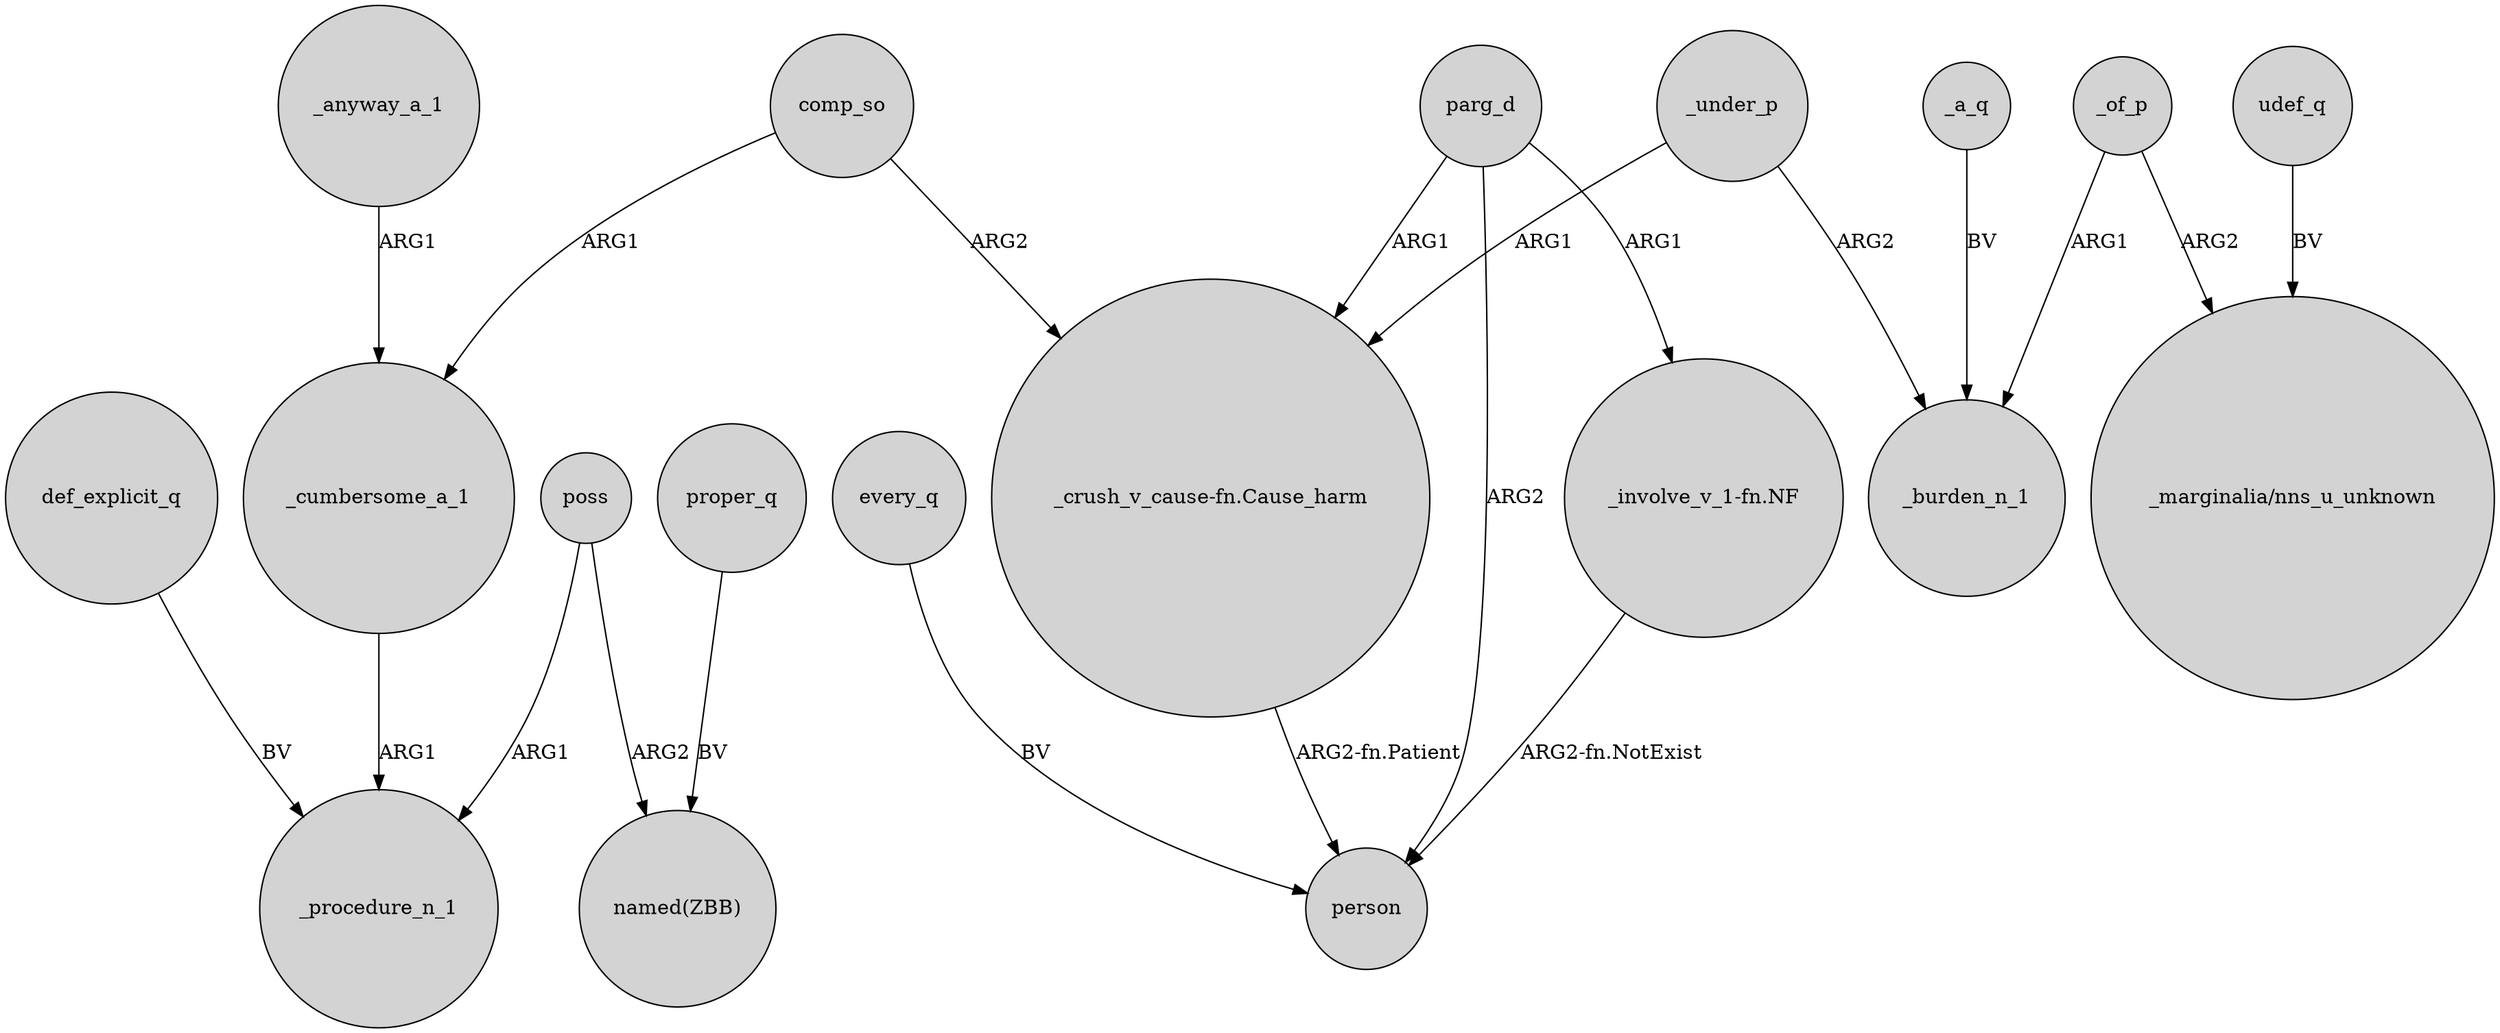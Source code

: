 digraph {
	node [shape=circle style=filled]
	poss -> _procedure_n_1 [label=ARG1]
	parg_d -> "_involve_v_1-fn.NF" [label=ARG1]
	proper_q -> "named(ZBB)" [label=BV]
	_cumbersome_a_1 -> _procedure_n_1 [label=ARG1]
	parg_d -> "_crush_v_cause-fn.Cause_harm" [label=ARG1]
	comp_so -> "_crush_v_cause-fn.Cause_harm" [label=ARG2]
	"_involve_v_1-fn.NF" -> person [label="ARG2-fn.NotExist"]
	every_q -> person [label=BV]
	_of_p -> "_marginalia/nns_u_unknown" [label=ARG2]
	_under_p -> "_crush_v_cause-fn.Cause_harm" [label=ARG1]
	_a_q -> _burden_n_1 [label=BV]
	_of_p -> _burden_n_1 [label=ARG1]
	poss -> "named(ZBB)" [label=ARG2]
	parg_d -> person [label=ARG2]
	"_crush_v_cause-fn.Cause_harm" -> person [label="ARG2-fn.Patient"]
	_anyway_a_1 -> _cumbersome_a_1 [label=ARG1]
	def_explicit_q -> _procedure_n_1 [label=BV]
	comp_so -> _cumbersome_a_1 [label=ARG1]
	udef_q -> "_marginalia/nns_u_unknown" [label=BV]
	_under_p -> _burden_n_1 [label=ARG2]
}
